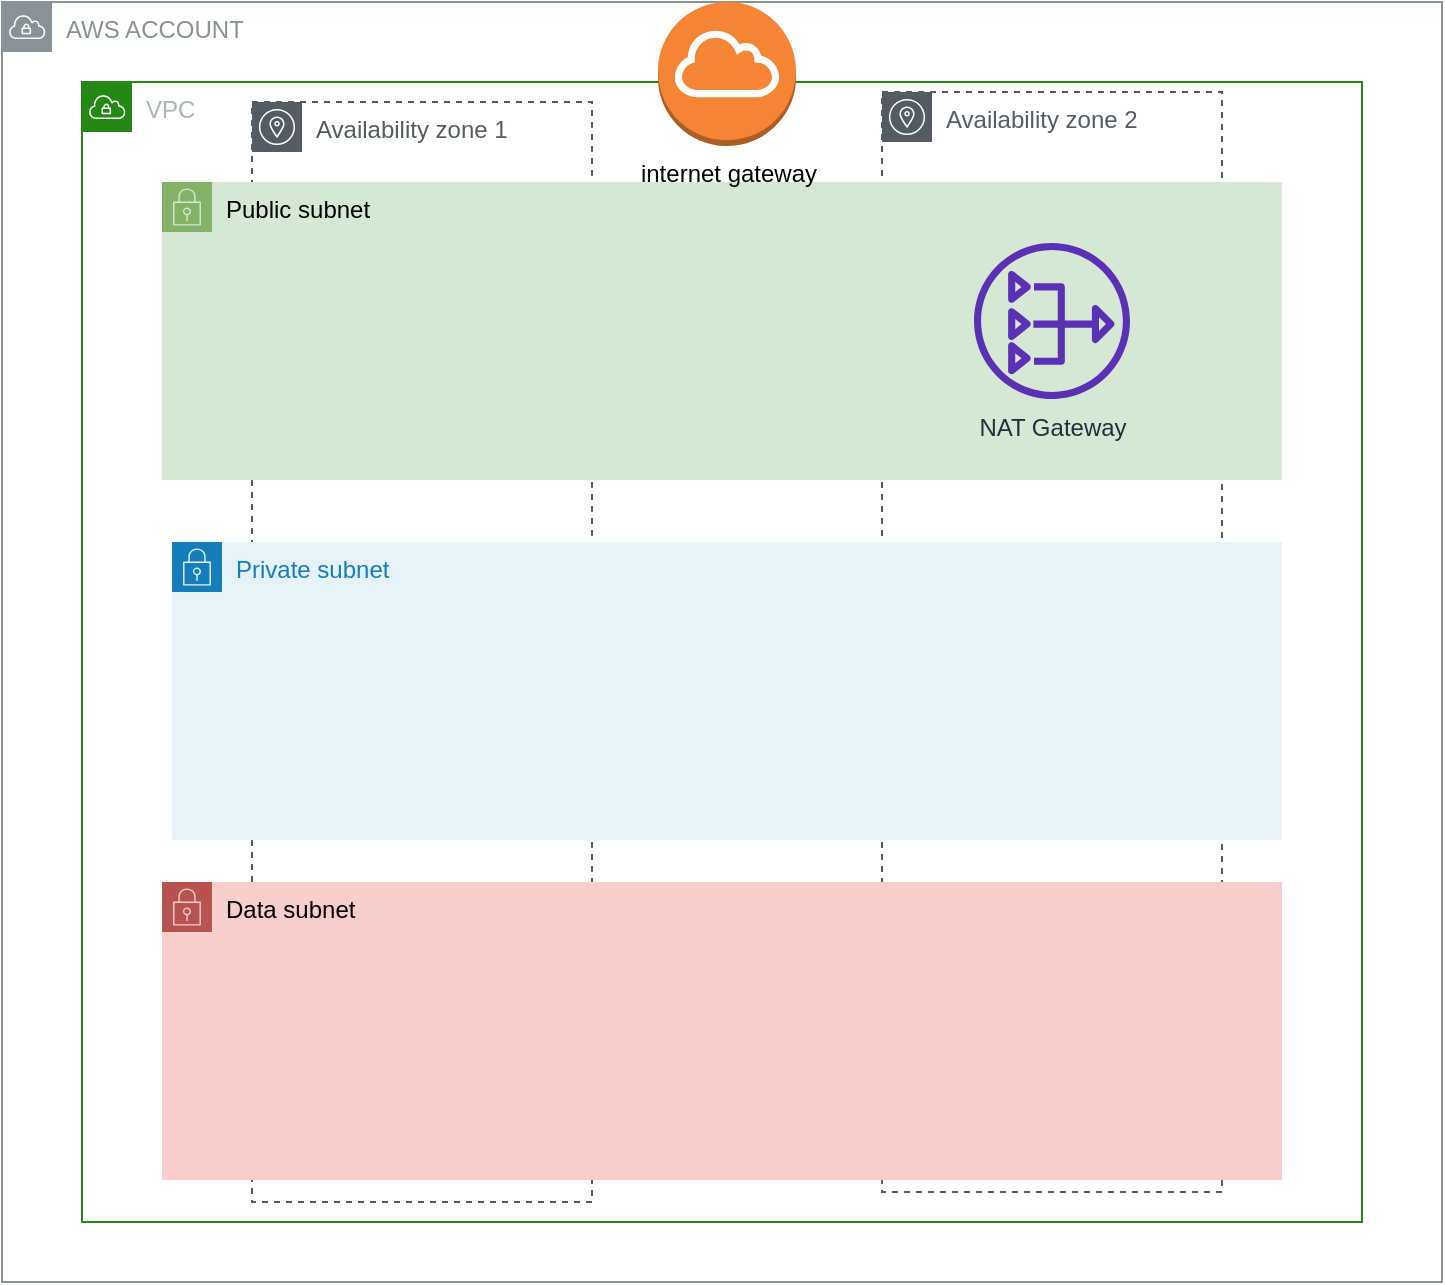 <mxfile version="14.9.6" type="device" pages="6"><diagram id="Ma9Dg9CK7ELXVlegxtlD" name="0"><mxGraphModel dx="946" dy="1841" grid="1" gridSize="10" guides="1" tooltips="1" connect="1" arrows="1" fold="1" page="1" pageScale="1" pageWidth="827" pageHeight="1169" math="0" shadow="0"><root><mxCell id="5slHpJ5o0xWcw2xWlr7M-0"/><mxCell id="5slHpJ5o0xWcw2xWlr7M-1" parent="5slHpJ5o0xWcw2xWlr7M-0"/><mxCell id="5slHpJ5o0xWcw2xWlr7M-2" value="AWS ACCOUNT" style="outlineConnect=0;gradientColor=none;html=1;whiteSpace=wrap;fontSize=12;fontStyle=0;shape=mxgraph.aws4.group;grIcon=mxgraph.aws4.group_vpc;strokeColor=#879196;fillColor=none;verticalAlign=top;align=left;spacingLeft=30;fontColor=#879196;dashed=0;" parent="5slHpJ5o0xWcw2xWlr7M-1" vertex="1"><mxGeometry x="680" y="-720" width="720" height="640" as="geometry"/></mxCell><mxCell id="5slHpJ5o0xWcw2xWlr7M-3" value="VPC" style="points=[[0,0],[0.25,0],[0.5,0],[0.75,0],[1,0],[1,0.25],[1,0.5],[1,0.75],[1,1],[0.75,1],[0.5,1],[0.25,1],[0,1],[0,0.75],[0,0.5],[0,0.25]];outlineConnect=0;gradientColor=none;html=1;whiteSpace=wrap;fontSize=12;fontStyle=0;shape=mxgraph.aws4.group;grIcon=mxgraph.aws4.group_vpc;strokeColor=#248814;fillColor=none;verticalAlign=top;align=left;spacingLeft=30;fontColor=#AAB7B8;dashed=0;" parent="5slHpJ5o0xWcw2xWlr7M-1" vertex="1"><mxGeometry x="720" y="-680" width="640" height="570" as="geometry"/></mxCell><mxCell id="5slHpJ5o0xWcw2xWlr7M-13" value="Availability zone 2" style="outlineConnect=0;gradientColor=none;html=1;whiteSpace=wrap;fontSize=12;fontStyle=0;shape=mxgraph.aws4.group;grIcon=mxgraph.aws4.group_availability_zone;strokeColor=#545B64;fillColor=none;verticalAlign=top;align=left;spacingLeft=30;fontColor=#545B64;dashed=1;" parent="5slHpJ5o0xWcw2xWlr7M-1" vertex="1"><mxGeometry x="1120" y="-675" width="170" height="550" as="geometry"/></mxCell><mxCell id="5slHpJ5o0xWcw2xWlr7M-17" value="Availability zone 1" style="outlineConnect=0;gradientColor=none;html=1;whiteSpace=wrap;fontSize=12;fontStyle=0;shape=mxgraph.aws4.group;grIcon=mxgraph.aws4.group_availability_zone;strokeColor=#545B64;fillColor=none;verticalAlign=top;align=left;spacingLeft=30;fontColor=#545B64;dashed=1;" parent="5slHpJ5o0xWcw2xWlr7M-1" vertex="1"><mxGeometry x="805" y="-670" width="170" height="550" as="geometry"/></mxCell><mxCell id="5slHpJ5o0xWcw2xWlr7M-4" value="Public subnet" style="points=[[0,0],[0.25,0],[0.5,0],[0.75,0],[1,0],[1,0.25],[1,0.5],[1,0.75],[1,1],[0.75,1],[0.5,1],[0.25,1],[0,1],[0,0.75],[0,0.5],[0,0.25]];outlineConnect=0;html=1;whiteSpace=wrap;fontSize=12;fontStyle=0;shape=mxgraph.aws4.group;grIcon=mxgraph.aws4.group_security_group;grStroke=0;strokeColor=#82b366;fillColor=#d5e8d4;verticalAlign=top;align=left;spacingLeft=30;dashed=0;" parent="5slHpJ5o0xWcw2xWlr7M-1" vertex="1"><mxGeometry x="760" y="-630" width="560" height="149" as="geometry"/></mxCell><mxCell id="5slHpJ5o0xWcw2xWlr7M-6" value="Private subnet" style="points=[[0,0],[0.25,0],[0.5,0],[0.75,0],[1,0],[1,0.25],[1,0.5],[1,0.75],[1,1],[0.75,1],[0.5,1],[0.25,1],[0,1],[0,0.75],[0,0.5],[0,0.25]];outlineConnect=0;gradientColor=none;html=1;whiteSpace=wrap;fontSize=12;fontStyle=0;shape=mxgraph.aws4.group;grIcon=mxgraph.aws4.group_security_group;grStroke=0;strokeColor=#147EBA;fillColor=#E6F2F8;verticalAlign=top;align=left;spacingLeft=30;fontColor=#147EBA;dashed=0;" parent="5slHpJ5o0xWcw2xWlr7M-1" vertex="1"><mxGeometry x="765" y="-450" width="555" height="149" as="geometry"/></mxCell><mxCell id="5slHpJ5o0xWcw2xWlr7M-7" value="Data subnet" style="points=[[0,0],[0.25,0],[0.5,0],[0.75,0],[1,0],[1,0.25],[1,0.5],[1,0.75],[1,1],[0.75,1],[0.5,1],[0.25,1],[0,1],[0,0.75],[0,0.5],[0,0.25]];outlineConnect=0;html=1;whiteSpace=wrap;fontSize=12;fontStyle=0;shape=mxgraph.aws4.group;grIcon=mxgraph.aws4.group_security_group;grStroke=0;strokeColor=#b85450;fillColor=#f8cecc;verticalAlign=top;align=left;spacingLeft=30;dashed=0;" parent="5slHpJ5o0xWcw2xWlr7M-1" vertex="1"><mxGeometry x="760" y="-280" width="560" height="149" as="geometry"/></mxCell><mxCell id="5slHpJ5o0xWcw2xWlr7M-10" value="internet gateway" style="outlineConnect=0;dashed=0;verticalLabelPosition=bottom;verticalAlign=top;align=center;html=1;shape=mxgraph.aws3.internet_gateway;fillColor=#F58534;gradientColor=none;" parent="5slHpJ5o0xWcw2xWlr7M-1" vertex="1"><mxGeometry x="1008" y="-720" width="69" height="72" as="geometry"/></mxCell><mxCell id="5slHpJ5o0xWcw2xWlr7M-14" value="NAT Gateway" style="outlineConnect=0;fontColor=#232F3E;gradientColor=none;fillColor=#5A30B5;strokeColor=none;dashed=0;verticalLabelPosition=bottom;verticalAlign=top;align=center;html=1;fontSize=12;fontStyle=0;aspect=fixed;pointerEvents=1;shape=mxgraph.aws4.nat_gateway;" parent="5slHpJ5o0xWcw2xWlr7M-1" vertex="1"><mxGeometry x="1166" y="-599.5" width="78" height="78" as="geometry"/></mxCell></root></mxGraphModel></diagram><diagram id="FvAkEELUz6553DUYOPWs" name="1"><mxGraphModel dx="946" dy="1841" grid="1" gridSize="10" guides="1" tooltips="1" connect="1" arrows="1" fold="1" page="1" pageScale="1" pageWidth="827" pageHeight="1169" math="0" shadow="0"><root><mxCell id="yQFLNoXFRkLwUUs4W4GU-0"/><mxCell id="yQFLNoXFRkLwUUs4W4GU-1" parent="yQFLNoXFRkLwUUs4W4GU-0"/><mxCell id="JdngHHJ-c1RC3u3EyWSa-0" value="AWS ACCOUNT" style="outlineConnect=0;gradientColor=none;html=1;whiteSpace=wrap;fontSize=12;fontStyle=0;shape=mxgraph.aws4.group;grIcon=mxgraph.aws4.group_vpc;strokeColor=#879196;fillColor=none;verticalAlign=top;align=left;spacingLeft=30;fontColor=#879196;dashed=0;" parent="yQFLNoXFRkLwUUs4W4GU-1" vertex="1"><mxGeometry x="680" y="-720" width="720" height="640" as="geometry"/></mxCell><mxCell id="JdngHHJ-c1RC3u3EyWSa-1" value="VPC" style="points=[[0,0],[0.25,0],[0.5,0],[0.75,0],[1,0],[1,0.25],[1,0.5],[1,0.75],[1,1],[0.75,1],[0.5,1],[0.25,1],[0,1],[0,0.75],[0,0.5],[0,0.25]];outlineConnect=0;gradientColor=none;html=1;whiteSpace=wrap;fontSize=12;fontStyle=0;shape=mxgraph.aws4.group;grIcon=mxgraph.aws4.group_vpc;strokeColor=#248814;fillColor=none;verticalAlign=top;align=left;spacingLeft=30;fontColor=#AAB7B8;dashed=0;" parent="yQFLNoXFRkLwUUs4W4GU-1" vertex="1"><mxGeometry x="720" y="-680" width="640" height="570" as="geometry"/></mxCell></root></mxGraphModel></diagram><diagram id="G3u5n-aUriJxI31qAwJN" name="2"><mxGraphModel dx="946" dy="1841" grid="1" gridSize="10" guides="1" tooltips="1" connect="1" arrows="1" fold="1" page="1" pageScale="1" pageWidth="827" pageHeight="1169" math="0" shadow="0"><root><mxCell id="J_e-sodDhT4gDZ4m3Uxk-0"/><mxCell id="J_e-sodDhT4gDZ4m3Uxk-1" parent="J_e-sodDhT4gDZ4m3Uxk-0"/><mxCell id="J_e-sodDhT4gDZ4m3Uxk-4" value="AWS ACCOUNT" style="outlineConnect=0;gradientColor=none;html=1;whiteSpace=wrap;fontSize=12;fontStyle=0;shape=mxgraph.aws4.group;grIcon=mxgraph.aws4.group_vpc;strokeColor=#879196;fillColor=none;verticalAlign=top;align=left;spacingLeft=30;fontColor=#879196;dashed=0;" parent="J_e-sodDhT4gDZ4m3Uxk-1" vertex="1"><mxGeometry x="680" y="-720" width="720" height="640" as="geometry"/></mxCell><mxCell id="J_e-sodDhT4gDZ4m3Uxk-5" value="VPC" style="points=[[0,0],[0.25,0],[0.5,0],[0.75,0],[1,0],[1,0.25],[1,0.5],[1,0.75],[1,1],[0.75,1],[0.5,1],[0.25,1],[0,1],[0,0.75],[0,0.5],[0,0.25]];outlineConnect=0;gradientColor=none;html=1;whiteSpace=wrap;fontSize=12;fontStyle=0;shape=mxgraph.aws4.group;grIcon=mxgraph.aws4.group_vpc;strokeColor=#248814;fillColor=none;verticalAlign=top;align=left;spacingLeft=30;fontColor=#AAB7B8;dashed=0;" parent="J_e-sodDhT4gDZ4m3Uxk-1" vertex="1"><mxGeometry x="720" y="-680" width="640" height="570" as="geometry"/></mxCell><mxCell id="J_e-sodDhT4gDZ4m3Uxk-2" value="Availability zone 2" style="outlineConnect=0;gradientColor=none;html=1;whiteSpace=wrap;fontSize=12;fontStyle=0;shape=mxgraph.aws4.group;grIcon=mxgraph.aws4.group_availability_zone;strokeColor=#545B64;fillColor=none;verticalAlign=top;align=left;spacingLeft=30;fontColor=#545B64;dashed=1;" parent="J_e-sodDhT4gDZ4m3Uxk-1" vertex="1"><mxGeometry x="1120" y="-675" width="170" height="550" as="geometry"/></mxCell><mxCell id="J_e-sodDhT4gDZ4m3Uxk-3" value="Availability zone 1" style="outlineConnect=0;gradientColor=none;html=1;whiteSpace=wrap;fontSize=12;fontStyle=0;shape=mxgraph.aws4.group;grIcon=mxgraph.aws4.group_availability_zone;strokeColor=#545B64;fillColor=none;verticalAlign=top;align=left;spacingLeft=30;fontColor=#545B64;dashed=1;" parent="J_e-sodDhT4gDZ4m3Uxk-1" vertex="1"><mxGeometry x="805" y="-670" width="170" height="550" as="geometry"/></mxCell><mxCell id="J_e-sodDhT4gDZ4m3Uxk-6" value="Public subnet" style="points=[[0,0],[0.25,0],[0.5,0],[0.75,0],[1,0],[1,0.25],[1,0.5],[1,0.75],[1,1],[0.75,1],[0.5,1],[0.25,1],[0,1],[0,0.75],[0,0.5],[0,0.25]];outlineConnect=0;html=1;whiteSpace=wrap;fontSize=12;fontStyle=0;shape=mxgraph.aws4.group;grIcon=mxgraph.aws4.group_security_group;grStroke=0;strokeColor=#82b366;fillColor=#d5e8d4;verticalAlign=top;align=left;spacingLeft=30;dashed=0;" parent="J_e-sodDhT4gDZ4m3Uxk-1" vertex="1"><mxGeometry x="760" y="-630" width="560" height="149" as="geometry"/></mxCell><mxCell id="J_e-sodDhT4gDZ4m3Uxk-7" value="Private subnet" style="points=[[0,0],[0.25,0],[0.5,0],[0.75,0],[1,0],[1,0.25],[1,0.5],[1,0.75],[1,1],[0.75,1],[0.5,1],[0.25,1],[0,1],[0,0.75],[0,0.5],[0,0.25]];outlineConnect=0;gradientColor=none;html=1;whiteSpace=wrap;fontSize=12;fontStyle=0;shape=mxgraph.aws4.group;grIcon=mxgraph.aws4.group_security_group;grStroke=0;strokeColor=#147EBA;fillColor=#E6F2F8;verticalAlign=top;align=left;spacingLeft=30;fontColor=#147EBA;dashed=0;" parent="J_e-sodDhT4gDZ4m3Uxk-1" vertex="1"><mxGeometry x="765" y="-450" width="555" height="149" as="geometry"/></mxCell><mxCell id="J_e-sodDhT4gDZ4m3Uxk-8" value="Data subnet" style="points=[[0,0],[0.25,0],[0.5,0],[0.75,0],[1,0],[1,0.25],[1,0.5],[1,0.75],[1,1],[0.75,1],[0.5,1],[0.25,1],[0,1],[0,0.75],[0,0.5],[0,0.25]];outlineConnect=0;html=1;whiteSpace=wrap;fontSize=12;fontStyle=0;shape=mxgraph.aws4.group;grIcon=mxgraph.aws4.group_security_group;grStroke=0;strokeColor=#b85450;fillColor=#f8cecc;verticalAlign=top;align=left;spacingLeft=30;dashed=0;" parent="J_e-sodDhT4gDZ4m3Uxk-1" vertex="1"><mxGeometry x="760" y="-280" width="560" height="149" as="geometry"/></mxCell></root></mxGraphModel></diagram><diagram id="HOlmNs0ovgneP26rHTwv" name="3"><mxGraphModel dx="946" dy="1841" grid="1" gridSize="10" guides="1" tooltips="1" connect="1" arrows="1" fold="1" page="1" pageScale="1" pageWidth="827" pageHeight="1169" math="0" shadow="0"><root><mxCell id="dCGdjph7cAzJWQR9e1Go-0"/><mxCell id="dCGdjph7cAzJWQR9e1Go-1" parent="dCGdjph7cAzJWQR9e1Go-0"/><mxCell id="dCGdjph7cAzJWQR9e1Go-4" value="AWS ACCOUNT" style="outlineConnect=0;gradientColor=none;html=1;whiteSpace=wrap;fontSize=12;fontStyle=0;shape=mxgraph.aws4.group;grIcon=mxgraph.aws4.group_vpc;strokeColor=#879196;fillColor=none;verticalAlign=top;align=left;spacingLeft=30;fontColor=#879196;dashed=0;" parent="dCGdjph7cAzJWQR9e1Go-1" vertex="1"><mxGeometry x="680" y="-720" width="720" height="640" as="geometry"/></mxCell><mxCell id="dCGdjph7cAzJWQR9e1Go-5" value="VPC" style="points=[[0,0],[0.25,0],[0.5,0],[0.75,0],[1,0],[1,0.25],[1,0.5],[1,0.75],[1,1],[0.75,1],[0.5,1],[0.25,1],[0,1],[0,0.75],[0,0.5],[0,0.25]];outlineConnect=0;gradientColor=none;html=1;whiteSpace=wrap;fontSize=12;fontStyle=0;shape=mxgraph.aws4.group;grIcon=mxgraph.aws4.group_vpc;strokeColor=#248814;fillColor=none;verticalAlign=top;align=left;spacingLeft=30;fontColor=#AAB7B8;dashed=0;" parent="dCGdjph7cAzJWQR9e1Go-1" vertex="1"><mxGeometry x="720" y="-680" width="640" height="570" as="geometry"/></mxCell><mxCell id="dCGdjph7cAzJWQR9e1Go-2" value="Availability zone 2" style="outlineConnect=0;gradientColor=none;html=1;whiteSpace=wrap;fontSize=12;fontStyle=0;shape=mxgraph.aws4.group;grIcon=mxgraph.aws4.group_availability_zone;strokeColor=#545B64;fillColor=none;verticalAlign=top;align=left;spacingLeft=30;fontColor=#545B64;dashed=1;" parent="dCGdjph7cAzJWQR9e1Go-1" vertex="1"><mxGeometry x="1120" y="-675" width="170" height="550" as="geometry"/></mxCell><mxCell id="dCGdjph7cAzJWQR9e1Go-3" value="Availability zone 1" style="outlineConnect=0;gradientColor=none;html=1;whiteSpace=wrap;fontSize=12;fontStyle=0;shape=mxgraph.aws4.group;grIcon=mxgraph.aws4.group_availability_zone;strokeColor=#545B64;fillColor=none;verticalAlign=top;align=left;spacingLeft=30;fontColor=#545B64;dashed=1;" parent="dCGdjph7cAzJWQR9e1Go-1" vertex="1"><mxGeometry x="805" y="-670" width="170" height="550" as="geometry"/></mxCell><mxCell id="dCGdjph7cAzJWQR9e1Go-6" value="Public subnet" style="points=[[0,0],[0.25,0],[0.5,0],[0.75,0],[1,0],[1,0.25],[1,0.5],[1,0.75],[1,1],[0.75,1],[0.5,1],[0.25,1],[0,1],[0,0.75],[0,0.5],[0,0.25]];outlineConnect=0;html=1;whiteSpace=wrap;fontSize=12;fontStyle=0;shape=mxgraph.aws4.group;grIcon=mxgraph.aws4.group_security_group;grStroke=0;strokeColor=#82b366;fillColor=#d5e8d4;verticalAlign=top;align=left;spacingLeft=30;dashed=0;" parent="dCGdjph7cAzJWQR9e1Go-1" vertex="1"><mxGeometry x="760" y="-630" width="560" height="149" as="geometry"/></mxCell><mxCell id="dCGdjph7cAzJWQR9e1Go-7" value="Private subnet" style="points=[[0,0],[0.25,0],[0.5,0],[0.75,0],[1,0],[1,0.25],[1,0.5],[1,0.75],[1,1],[0.75,1],[0.5,1],[0.25,1],[0,1],[0,0.75],[0,0.5],[0,0.25]];outlineConnect=0;gradientColor=none;html=1;whiteSpace=wrap;fontSize=12;fontStyle=0;shape=mxgraph.aws4.group;grIcon=mxgraph.aws4.group_security_group;grStroke=0;strokeColor=#147EBA;fillColor=#E6F2F8;verticalAlign=top;align=left;spacingLeft=30;fontColor=#147EBA;dashed=0;" parent="dCGdjph7cAzJWQR9e1Go-1" vertex="1"><mxGeometry x="765" y="-450" width="555" height="149" as="geometry"/></mxCell><mxCell id="dCGdjph7cAzJWQR9e1Go-8" value="Data subnet" style="points=[[0,0],[0.25,0],[0.5,0],[0.75,0],[1,0],[1,0.25],[1,0.5],[1,0.75],[1,1],[0.75,1],[0.5,1],[0.25,1],[0,1],[0,0.75],[0,0.5],[0,0.25]];outlineConnect=0;html=1;whiteSpace=wrap;fontSize=12;fontStyle=0;shape=mxgraph.aws4.group;grIcon=mxgraph.aws4.group_security_group;grStroke=0;strokeColor=#b85450;fillColor=#f8cecc;verticalAlign=top;align=left;spacingLeft=30;dashed=0;" parent="dCGdjph7cAzJWQR9e1Go-1" vertex="1"><mxGeometry x="760" y="-280" width="560" height="149" as="geometry"/></mxCell><mxCell id="dCGdjph7cAzJWQR9e1Go-9" value="internet gateway" style="outlineConnect=0;dashed=0;verticalLabelPosition=bottom;verticalAlign=top;align=center;html=1;shape=mxgraph.aws3.internet_gateway;fillColor=#F58534;gradientColor=none;" parent="dCGdjph7cAzJWQR9e1Go-1" vertex="1"><mxGeometry x="1008" y="-720" width="69" height="72" as="geometry"/></mxCell></root></mxGraphModel></diagram><diagram id="HyVU2zLbLykKpdpOZk_T" name="4"><mxGraphModel dx="946" dy="1841" grid="1" gridSize="10" guides="1" tooltips="1" connect="1" arrows="1" fold="1" page="1" pageScale="1" pageWidth="827" pageHeight="1169" math="0" shadow="0"><root><mxCell id="0vo2Vq2WDZprVdIXpyxL-0"/><mxCell id="0vo2Vq2WDZprVdIXpyxL-1" parent="0vo2Vq2WDZprVdIXpyxL-0"/><mxCell id="0vo2Vq2WDZprVdIXpyxL-4" value="AWS ACCOUNT" style="outlineConnect=0;gradientColor=none;html=1;whiteSpace=wrap;fontSize=12;fontStyle=0;shape=mxgraph.aws4.group;grIcon=mxgraph.aws4.group_vpc;strokeColor=#879196;fillColor=none;verticalAlign=top;align=left;spacingLeft=30;fontColor=#879196;dashed=0;" parent="0vo2Vq2WDZprVdIXpyxL-1" vertex="1"><mxGeometry x="680" y="-720" width="720" height="640" as="geometry"/></mxCell><mxCell id="0vo2Vq2WDZprVdIXpyxL-5" value="VPC" style="points=[[0,0],[0.25,0],[0.5,0],[0.75,0],[1,0],[1,0.25],[1,0.5],[1,0.75],[1,1],[0.75,1],[0.5,1],[0.25,1],[0,1],[0,0.75],[0,0.5],[0,0.25]];outlineConnect=0;gradientColor=none;html=1;whiteSpace=wrap;fontSize=12;fontStyle=0;shape=mxgraph.aws4.group;grIcon=mxgraph.aws4.group_vpc;strokeColor=#248814;fillColor=none;verticalAlign=top;align=left;spacingLeft=30;fontColor=#AAB7B8;dashed=0;" parent="0vo2Vq2WDZprVdIXpyxL-1" vertex="1"><mxGeometry x="720" y="-680" width="640" height="570" as="geometry"/></mxCell><mxCell id="0vo2Vq2WDZprVdIXpyxL-2" value="Availability zone 2" style="outlineConnect=0;gradientColor=none;html=1;whiteSpace=wrap;fontSize=12;fontStyle=0;shape=mxgraph.aws4.group;grIcon=mxgraph.aws4.group_availability_zone;strokeColor=#545B64;fillColor=none;verticalAlign=top;align=left;spacingLeft=30;fontColor=#545B64;dashed=1;" parent="0vo2Vq2WDZprVdIXpyxL-1" vertex="1"><mxGeometry x="1120" y="-675" width="170" height="550" as="geometry"/></mxCell><mxCell id="0vo2Vq2WDZprVdIXpyxL-3" value="Availability zone 1" style="outlineConnect=0;gradientColor=none;html=1;whiteSpace=wrap;fontSize=12;fontStyle=0;shape=mxgraph.aws4.group;grIcon=mxgraph.aws4.group_availability_zone;strokeColor=#545B64;fillColor=none;verticalAlign=top;align=left;spacingLeft=30;fontColor=#545B64;dashed=1;" parent="0vo2Vq2WDZprVdIXpyxL-1" vertex="1"><mxGeometry x="805" y="-670" width="170" height="550" as="geometry"/></mxCell><mxCell id="0vo2Vq2WDZprVdIXpyxL-6" value="Public subnet" style="points=[[0,0],[0.25,0],[0.5,0],[0.75,0],[1,0],[1,0.25],[1,0.5],[1,0.75],[1,1],[0.75,1],[0.5,1],[0.25,1],[0,1],[0,0.75],[0,0.5],[0,0.25]];outlineConnect=0;html=1;whiteSpace=wrap;fontSize=12;fontStyle=0;shape=mxgraph.aws4.group;grIcon=mxgraph.aws4.group_security_group;grStroke=0;strokeColor=#82b366;fillColor=#d5e8d4;verticalAlign=top;align=left;spacingLeft=30;dashed=0;" parent="0vo2Vq2WDZprVdIXpyxL-1" vertex="1"><mxGeometry x="760" y="-630" width="560" height="149" as="geometry"/></mxCell><mxCell id="0vo2Vq2WDZprVdIXpyxL-7" value="Private subnet" style="points=[[0,0],[0.25,0],[0.5,0],[0.75,0],[1,0],[1,0.25],[1,0.5],[1,0.75],[1,1],[0.75,1],[0.5,1],[0.25,1],[0,1],[0,0.75],[0,0.5],[0,0.25]];outlineConnect=0;gradientColor=none;html=1;whiteSpace=wrap;fontSize=12;fontStyle=0;shape=mxgraph.aws4.group;grIcon=mxgraph.aws4.group_security_group;grStroke=0;strokeColor=#147EBA;fillColor=#E6F2F8;verticalAlign=top;align=left;spacingLeft=30;fontColor=#147EBA;dashed=0;" parent="0vo2Vq2WDZprVdIXpyxL-1" vertex="1"><mxGeometry x="765" y="-450" width="555" height="149" as="geometry"/></mxCell><mxCell id="0vo2Vq2WDZprVdIXpyxL-8" value="Data subnet" style="points=[[0,0],[0.25,0],[0.5,0],[0.75,0],[1,0],[1,0.25],[1,0.5],[1,0.75],[1,1],[0.75,1],[0.5,1],[0.25,1],[0,1],[0,0.75],[0,0.5],[0,0.25]];outlineConnect=0;html=1;whiteSpace=wrap;fontSize=12;fontStyle=0;shape=mxgraph.aws4.group;grIcon=mxgraph.aws4.group_security_group;grStroke=0;strokeColor=#b85450;fillColor=#f8cecc;verticalAlign=top;align=left;spacingLeft=30;dashed=0;" parent="0vo2Vq2WDZprVdIXpyxL-1" vertex="1"><mxGeometry x="760" y="-280" width="560" height="149" as="geometry"/></mxCell><mxCell id="0vo2Vq2WDZprVdIXpyxL-9" value="internet gateway" style="outlineConnect=0;dashed=0;verticalLabelPosition=bottom;verticalAlign=top;align=center;html=1;shape=mxgraph.aws3.internet_gateway;fillColor=#F58534;gradientColor=none;" parent="0vo2Vq2WDZprVdIXpyxL-1" vertex="1"><mxGeometry x="1008" y="-720" width="69" height="72" as="geometry"/></mxCell><mxCell id="0vo2Vq2WDZprVdIXpyxL-10" value="NAT Gateway" style="outlineConnect=0;fontColor=#232F3E;gradientColor=none;fillColor=#5A30B5;strokeColor=none;dashed=0;verticalLabelPosition=bottom;verticalAlign=top;align=center;html=1;fontSize=12;fontStyle=0;aspect=fixed;pointerEvents=1;shape=mxgraph.aws4.nat_gateway;" parent="0vo2Vq2WDZprVdIXpyxL-1" vertex="1"><mxGeometry x="1166" y="-599.5" width="78" height="78" as="geometry"/></mxCell></root></mxGraphModel></diagram><diagram id="k1zDxmF5cYT1Pv37fNZ_" name="5"><mxGraphModel dx="946" dy="1841" grid="1" gridSize="10" guides="1" tooltips="1" connect="1" arrows="1" fold="1" page="1" pageScale="1" pageWidth="827" pageHeight="1169" math="0" shadow="0"><root><mxCell id="xYYlOElAuGUIGHp2ztFO-0"/><mxCell id="xYYlOElAuGUIGHp2ztFO-1" parent="xYYlOElAuGUIGHp2ztFO-0"/><mxCell id="xYYlOElAuGUIGHp2ztFO-4" value="AWS ACCOUNT" style="outlineConnect=0;gradientColor=none;html=1;whiteSpace=wrap;fontSize=12;fontStyle=0;shape=mxgraph.aws4.group;grIcon=mxgraph.aws4.group_vpc;strokeColor=#879196;fillColor=none;verticalAlign=top;align=left;spacingLeft=30;fontColor=#879196;dashed=0;" parent="xYYlOElAuGUIGHp2ztFO-1" vertex="1"><mxGeometry x="680" y="-720" width="720" height="640" as="geometry"/></mxCell><mxCell id="xYYlOElAuGUIGHp2ztFO-5" value="VPC" style="points=[[0,0],[0.25,0],[0.5,0],[0.75,0],[1,0],[1,0.25],[1,0.5],[1,0.75],[1,1],[0.75,1],[0.5,1],[0.25,1],[0,1],[0,0.75],[0,0.5],[0,0.25]];outlineConnect=0;gradientColor=none;html=1;whiteSpace=wrap;fontSize=12;fontStyle=0;shape=mxgraph.aws4.group;grIcon=mxgraph.aws4.group_vpc;strokeColor=#248814;fillColor=none;verticalAlign=top;align=left;spacingLeft=30;fontColor=#AAB7B8;dashed=0;" parent="xYYlOElAuGUIGHp2ztFO-1" vertex="1"><mxGeometry x="720" y="-680" width="640" height="570" as="geometry"/></mxCell><mxCell id="xYYlOElAuGUIGHp2ztFO-2" value="Availability zone 2" style="outlineConnect=0;gradientColor=none;html=1;whiteSpace=wrap;fontSize=12;fontStyle=0;shape=mxgraph.aws4.group;grIcon=mxgraph.aws4.group_availability_zone;strokeColor=#545B64;fillColor=none;verticalAlign=top;align=left;spacingLeft=30;fontColor=#545B64;dashed=1;" parent="xYYlOElAuGUIGHp2ztFO-1" vertex="1"><mxGeometry x="1120" y="-675" width="170" height="550" as="geometry"/></mxCell><mxCell id="xYYlOElAuGUIGHp2ztFO-3" value="Availability zone 1" style="outlineConnect=0;gradientColor=none;html=1;whiteSpace=wrap;fontSize=12;fontStyle=0;shape=mxgraph.aws4.group;grIcon=mxgraph.aws4.group_availability_zone;strokeColor=#545B64;fillColor=none;verticalAlign=top;align=left;spacingLeft=30;fontColor=#545B64;dashed=1;" parent="xYYlOElAuGUIGHp2ztFO-1" vertex="1"><mxGeometry x="805" y="-670" width="170" height="550" as="geometry"/></mxCell><mxCell id="xYYlOElAuGUIGHp2ztFO-6" value="Public subnet" style="points=[[0,0],[0.25,0],[0.5,0],[0.75,0],[1,0],[1,0.25],[1,0.5],[1,0.75],[1,1],[0.75,1],[0.5,1],[0.25,1],[0,1],[0,0.75],[0,0.5],[0,0.25]];outlineConnect=0;html=1;whiteSpace=wrap;fontSize=12;fontStyle=0;shape=mxgraph.aws4.group;grIcon=mxgraph.aws4.group_security_group;grStroke=0;strokeColor=#82b366;fillColor=#d5e8d4;verticalAlign=top;align=left;spacingLeft=30;dashed=0;" parent="xYYlOElAuGUIGHp2ztFO-1" vertex="1"><mxGeometry x="760" y="-630" width="560" height="149" as="geometry"/></mxCell><mxCell id="xYYlOElAuGUIGHp2ztFO-62" style="edgeStyle=orthogonalEdgeStyle;curved=1;rounded=0;orthogonalLoop=1;jettySize=auto;html=1;" parent="xYYlOElAuGUIGHp2ztFO-1" source="xYYlOElAuGUIGHp2ztFO-7" target="xYYlOElAuGUIGHp2ztFO-12" edge="1"><mxGeometry relative="1" as="geometry"/></mxCell><mxCell id="xYYlOElAuGUIGHp2ztFO-7" value="Private subnet" style="points=[[0,0],[0.25,0],[0.5,0],[0.75,0],[1,0],[1,0.25],[1,0.5],[1,0.75],[1,1],[0.75,1],[0.5,1],[0.25,1],[0,1],[0,0.75],[0,0.5],[0,0.25]];outlineConnect=0;gradientColor=none;html=1;whiteSpace=wrap;fontSize=12;fontStyle=0;shape=mxgraph.aws4.group;grIcon=mxgraph.aws4.group_security_group;grStroke=0;strokeColor=#147EBA;fillColor=#E6F2F8;verticalAlign=top;align=left;spacingLeft=30;fontColor=#147EBA;dashed=0;" parent="xYYlOElAuGUIGHp2ztFO-1" vertex="1"><mxGeometry x="765" y="-450" width="555" height="149" as="geometry"/></mxCell><mxCell id="xYYlOElAuGUIGHp2ztFO-60" style="edgeStyle=orthogonalEdgeStyle;curved=1;rounded=0;orthogonalLoop=1;jettySize=auto;html=1;" parent="xYYlOElAuGUIGHp2ztFO-1" source="xYYlOElAuGUIGHp2ztFO-8" target="xYYlOElAuGUIGHp2ztFO-13" edge="1"><mxGeometry relative="1" as="geometry"/></mxCell><mxCell id="xYYlOElAuGUIGHp2ztFO-8" value="Data subnet" style="points=[[0,0],[0.25,0],[0.5,0],[0.75,0],[1,0],[1,0.25],[1,0.5],[1,0.75],[1,1],[0.75,1],[0.5,1],[0.25,1],[0,1],[0,0.75],[0,0.5],[0,0.25]];outlineConnect=0;html=1;whiteSpace=wrap;fontSize=12;fontStyle=0;shape=mxgraph.aws4.group;grIcon=mxgraph.aws4.group_security_group;grStroke=0;strokeColor=#b85450;fillColor=#f8cecc;verticalAlign=top;align=left;spacingLeft=30;dashed=0;" parent="xYYlOElAuGUIGHp2ztFO-1" vertex="1"><mxGeometry x="760" y="-280" width="560" height="149" as="geometry"/></mxCell><mxCell id="xYYlOElAuGUIGHp2ztFO-9" value="internet gateway" style="outlineConnect=0;dashed=0;verticalLabelPosition=bottom;verticalAlign=top;align=center;html=1;shape=mxgraph.aws3.internet_gateway;fillColor=#F58534;gradientColor=none;" parent="xYYlOElAuGUIGHp2ztFO-1" vertex="1"><mxGeometry x="1008" y="-720" width="69" height="72" as="geometry"/></mxCell><mxCell id="xYYlOElAuGUIGHp2ztFO-64" style="edgeStyle=orthogonalEdgeStyle;curved=1;rounded=0;orthogonalLoop=1;jettySize=auto;html=1;" parent="xYYlOElAuGUIGHp2ztFO-1" source="xYYlOElAuGUIGHp2ztFO-10" target="xYYlOElAuGUIGHp2ztFO-11" edge="1"><mxGeometry relative="1" as="geometry"/></mxCell><mxCell id="xYYlOElAuGUIGHp2ztFO-10" value="NAT Gateway" style="outlineConnect=0;fontColor=#232F3E;gradientColor=none;fillColor=#5A30B5;strokeColor=none;dashed=0;verticalLabelPosition=bottom;verticalAlign=top;align=center;html=1;fontSize=12;fontStyle=0;aspect=fixed;pointerEvents=1;shape=mxgraph.aws4.nat_gateway;" parent="xYYlOElAuGUIGHp2ztFO-1" vertex="1"><mxGeometry x="1166" y="-599.5" width="78" height="78" as="geometry"/></mxCell><mxCell id="xYYlOElAuGUIGHp2ztFO-65" style="edgeStyle=orthogonalEdgeStyle;curved=1;rounded=0;orthogonalLoop=1;jettySize=auto;html=1;" parent="xYYlOElAuGUIGHp2ztFO-1" source="xYYlOElAuGUIGHp2ztFO-11" target="xYYlOElAuGUIGHp2ztFO-9" edge="1"><mxGeometry relative="1" as="geometry"><Array as="points"><mxPoint x="1479" y="-610"/><mxPoint x="1043" y="-610"/></Array></mxGeometry></mxCell><mxCell id="xYYlOElAuGUIGHp2ztFO-11" value="Public RT" style="outlineConnect=0;fontColor=#232F3E;gradientColor=none;fillColor=#5A30B5;strokeColor=none;dashed=0;verticalLabelPosition=bottom;verticalAlign=top;align=center;html=1;fontSize=12;fontStyle=0;aspect=fixed;pointerEvents=1;shape=mxgraph.aws4.route_table;" parent="xYYlOElAuGUIGHp2ztFO-1" vertex="1"><mxGeometry x="1440" y="-584" width="78" height="76" as="geometry"/></mxCell><mxCell id="xYYlOElAuGUIGHp2ztFO-63" style="edgeStyle=orthogonalEdgeStyle;curved=1;rounded=0;orthogonalLoop=1;jettySize=auto;html=1;" parent="xYYlOElAuGUIGHp2ztFO-1" source="xYYlOElAuGUIGHp2ztFO-12" target="xYYlOElAuGUIGHp2ztFO-10" edge="1"><mxGeometry relative="1" as="geometry"><Array as="points"><mxPoint x="1479" y="-460"/><mxPoint x="1205" y="-460"/></Array></mxGeometry></mxCell><mxCell id="xYYlOElAuGUIGHp2ztFO-12" value="Private RT" style="outlineConnect=0;fontColor=#232F3E;gradientColor=none;fillColor=#5A30B5;strokeColor=none;dashed=0;verticalLabelPosition=bottom;verticalAlign=top;align=center;html=1;fontSize=12;fontStyle=0;aspect=fixed;pointerEvents=1;shape=mxgraph.aws4.route_table;" parent="xYYlOElAuGUIGHp2ztFO-1" vertex="1"><mxGeometry x="1440" y="-410" width="78" height="76" as="geometry"/></mxCell><mxCell id="xYYlOElAuGUIGHp2ztFO-13" value="Data RT" style="outlineConnect=0;fontColor=#232F3E;gradientColor=none;fillColor=#5A30B5;strokeColor=none;dashed=0;verticalLabelPosition=bottom;verticalAlign=top;align=center;html=1;fontSize=12;fontStyle=0;aspect=fixed;pointerEvents=1;shape=mxgraph.aws4.route_table;" parent="xYYlOElAuGUIGHp2ztFO-1" vertex="1"><mxGeometry x="1440" y="-240" width="78" height="76" as="geometry"/></mxCell><mxCell id="xYYlOElAuGUIGHp2ztFO-21" value="" style="shape=table;startSize=0;container=1;collapsible=0;childLayout=tableLayout;" parent="xYYlOElAuGUIGHp2ztFO-1" vertex="1"><mxGeometry x="1570" y="-599.5" width="180" height="120" as="geometry"/></mxCell><mxCell id="xYYlOElAuGUIGHp2ztFO-22" value="" style="shape=partialRectangle;collapsible=0;dropTarget=0;pointerEvents=0;fillColor=none;top=0;left=0;bottom=0;right=0;points=[[0,0.5],[1,0.5]];portConstraint=eastwest;" parent="xYYlOElAuGUIGHp2ztFO-21" vertex="1"><mxGeometry width="180" height="40" as="geometry"/></mxCell><mxCell id="xYYlOElAuGUIGHp2ztFO-23" value="Destination" style="shape=partialRectangle;html=1;whiteSpace=wrap;connectable=0;overflow=hidden;fillColor=none;top=0;left=0;bottom=0;right=0;pointerEvents=1;" parent="xYYlOElAuGUIGHp2ztFO-22" vertex="1"><mxGeometry width="90" height="40" as="geometry"/></mxCell><mxCell id="xYYlOElAuGUIGHp2ztFO-24" value="target" style="shape=partialRectangle;html=1;whiteSpace=wrap;connectable=0;overflow=hidden;fillColor=none;top=0;left=0;bottom=0;right=0;pointerEvents=1;" parent="xYYlOElAuGUIGHp2ztFO-22" vertex="1"><mxGeometry x="90" width="90" height="40" as="geometry"/></mxCell><mxCell id="xYYlOElAuGUIGHp2ztFO-25" value="" style="shape=partialRectangle;collapsible=0;dropTarget=0;pointerEvents=0;fillColor=none;top=0;left=0;bottom=0;right=0;points=[[0,0.5],[1,0.5]];portConstraint=eastwest;" parent="xYYlOElAuGUIGHp2ztFO-21" vertex="1"><mxGeometry y="40" width="180" height="40" as="geometry"/></mxCell><mxCell id="xYYlOElAuGUIGHp2ztFO-26" value="10.0.0.0/16" style="shape=partialRectangle;html=1;whiteSpace=wrap;connectable=0;overflow=hidden;fillColor=none;top=0;left=0;bottom=0;right=0;pointerEvents=1;" parent="xYYlOElAuGUIGHp2ztFO-25" vertex="1"><mxGeometry width="90" height="40" as="geometry"/></mxCell><mxCell id="xYYlOElAuGUIGHp2ztFO-27" value="local" style="shape=partialRectangle;html=1;whiteSpace=wrap;connectable=0;overflow=hidden;fillColor=none;top=0;left=0;bottom=0;right=0;pointerEvents=1;" parent="xYYlOElAuGUIGHp2ztFO-25" vertex="1"><mxGeometry x="90" width="90" height="40" as="geometry"/></mxCell><mxCell id="xYYlOElAuGUIGHp2ztFO-28" value="" style="shape=partialRectangle;collapsible=0;dropTarget=0;pointerEvents=0;fillColor=none;top=0;left=0;bottom=0;right=0;points=[[0,0.5],[1,0.5]];portConstraint=eastwest;" parent="xYYlOElAuGUIGHp2ztFO-21" vertex="1"><mxGeometry y="80" width="180" height="40" as="geometry"/></mxCell><mxCell id="xYYlOElAuGUIGHp2ztFO-29" value="0.0.0.0/0" style="shape=partialRectangle;html=1;whiteSpace=wrap;connectable=0;overflow=hidden;fillColor=none;top=0;left=0;bottom=0;right=0;pointerEvents=1;" parent="xYYlOElAuGUIGHp2ztFO-28" vertex="1"><mxGeometry width="90" height="40" as="geometry"/></mxCell><mxCell id="xYYlOElAuGUIGHp2ztFO-30" value="igw-id" style="shape=partialRectangle;html=1;whiteSpace=wrap;connectable=0;overflow=hidden;fillColor=none;top=0;left=0;bottom=0;right=0;pointerEvents=1;" parent="xYYlOElAuGUIGHp2ztFO-28" vertex="1"><mxGeometry x="90" width="90" height="40" as="geometry"/></mxCell><mxCell id="xYYlOElAuGUIGHp2ztFO-31" value="" style="shape=table;startSize=0;container=1;collapsible=0;childLayout=tableLayout;" parent="xYYlOElAuGUIGHp2ztFO-1" vertex="1"><mxGeometry x="1570" y="-432" width="180" height="120" as="geometry"/></mxCell><mxCell id="xYYlOElAuGUIGHp2ztFO-32" value="" style="shape=partialRectangle;collapsible=0;dropTarget=0;pointerEvents=0;fillColor=none;top=0;left=0;bottom=0;right=0;points=[[0,0.5],[1,0.5]];portConstraint=eastwest;" parent="xYYlOElAuGUIGHp2ztFO-31" vertex="1"><mxGeometry width="180" height="40" as="geometry"/></mxCell><mxCell id="xYYlOElAuGUIGHp2ztFO-33" value="Destination" style="shape=partialRectangle;html=1;whiteSpace=wrap;connectable=0;overflow=hidden;fillColor=none;top=0;left=0;bottom=0;right=0;pointerEvents=1;" parent="xYYlOElAuGUIGHp2ztFO-32" vertex="1"><mxGeometry width="90" height="40" as="geometry"/></mxCell><mxCell id="xYYlOElAuGUIGHp2ztFO-34" value="target" style="shape=partialRectangle;html=1;whiteSpace=wrap;connectable=0;overflow=hidden;fillColor=none;top=0;left=0;bottom=0;right=0;pointerEvents=1;" parent="xYYlOElAuGUIGHp2ztFO-32" vertex="1"><mxGeometry x="90" width="90" height="40" as="geometry"/></mxCell><mxCell id="xYYlOElAuGUIGHp2ztFO-35" value="" style="shape=partialRectangle;collapsible=0;dropTarget=0;pointerEvents=0;fillColor=none;top=0;left=0;bottom=0;right=0;points=[[0,0.5],[1,0.5]];portConstraint=eastwest;" parent="xYYlOElAuGUIGHp2ztFO-31" vertex="1"><mxGeometry y="40" width="180" height="40" as="geometry"/></mxCell><mxCell id="xYYlOElAuGUIGHp2ztFO-36" value="10.0.0.0/16" style="shape=partialRectangle;html=1;whiteSpace=wrap;connectable=0;overflow=hidden;fillColor=none;top=0;left=0;bottom=0;right=0;pointerEvents=1;" parent="xYYlOElAuGUIGHp2ztFO-35" vertex="1"><mxGeometry width="90" height="40" as="geometry"/></mxCell><mxCell id="xYYlOElAuGUIGHp2ztFO-37" value="local" style="shape=partialRectangle;html=1;whiteSpace=wrap;connectable=0;overflow=hidden;fillColor=none;top=0;left=0;bottom=0;right=0;pointerEvents=1;" parent="xYYlOElAuGUIGHp2ztFO-35" vertex="1"><mxGeometry x="90" width="90" height="40" as="geometry"/></mxCell><mxCell id="xYYlOElAuGUIGHp2ztFO-38" value="" style="shape=partialRectangle;collapsible=0;dropTarget=0;pointerEvents=0;fillColor=none;top=0;left=0;bottom=0;right=0;points=[[0,0.5],[1,0.5]];portConstraint=eastwest;" parent="xYYlOElAuGUIGHp2ztFO-31" vertex="1"><mxGeometry y="80" width="180" height="40" as="geometry"/></mxCell><mxCell id="xYYlOElAuGUIGHp2ztFO-39" value="0.0.0.0/0" style="shape=partialRectangle;html=1;whiteSpace=wrap;connectable=0;overflow=hidden;fillColor=none;top=0;left=0;bottom=0;right=0;pointerEvents=1;" parent="xYYlOElAuGUIGHp2ztFO-38" vertex="1"><mxGeometry width="90" height="40" as="geometry"/></mxCell><mxCell id="xYYlOElAuGUIGHp2ztFO-40" value="ngw-id" style="shape=partialRectangle;html=1;whiteSpace=wrap;connectable=0;overflow=hidden;fillColor=none;top=0;left=0;bottom=0;right=0;pointerEvents=1;" parent="xYYlOElAuGUIGHp2ztFO-38" vertex="1"><mxGeometry x="90" width="90" height="40" as="geometry"/></mxCell><mxCell id="xYYlOElAuGUIGHp2ztFO-51" value="" style="shape=table;startSize=0;container=1;collapsible=0;childLayout=tableLayout;" parent="xYYlOElAuGUIGHp2ztFO-1" vertex="1"><mxGeometry x="1590" y="-242" width="170" height="80" as="geometry"/></mxCell><mxCell id="xYYlOElAuGUIGHp2ztFO-52" value="" style="shape=partialRectangle;collapsible=0;dropTarget=0;pointerEvents=0;fillColor=none;top=0;left=0;bottom=0;right=0;points=[[0,0.5],[1,0.5]];portConstraint=eastwest;" parent="xYYlOElAuGUIGHp2ztFO-51" vertex="1"><mxGeometry width="170" height="40" as="geometry"/></mxCell><mxCell id="xYYlOElAuGUIGHp2ztFO-53" value="Destination" style="shape=partialRectangle;html=1;whiteSpace=wrap;connectable=0;overflow=hidden;fillColor=none;top=0;left=0;bottom=0;right=0;pointerEvents=1;" parent="xYYlOElAuGUIGHp2ztFO-52" vertex="1"><mxGeometry width="85" height="40" as="geometry"/></mxCell><mxCell id="xYYlOElAuGUIGHp2ztFO-54" value="target" style="shape=partialRectangle;html=1;whiteSpace=wrap;connectable=0;overflow=hidden;fillColor=none;top=0;left=0;bottom=0;right=0;pointerEvents=1;" parent="xYYlOElAuGUIGHp2ztFO-52" vertex="1"><mxGeometry x="85" width="85" height="40" as="geometry"/></mxCell><mxCell id="xYYlOElAuGUIGHp2ztFO-55" value="" style="shape=partialRectangle;collapsible=0;dropTarget=0;pointerEvents=0;fillColor=none;top=0;left=0;bottom=0;right=0;points=[[0,0.5],[1,0.5]];portConstraint=eastwest;" parent="xYYlOElAuGUIGHp2ztFO-51" vertex="1"><mxGeometry y="40" width="170" height="40" as="geometry"/></mxCell><mxCell id="xYYlOElAuGUIGHp2ztFO-56" value="10.0.0.0/16" style="shape=partialRectangle;html=1;whiteSpace=wrap;connectable=0;overflow=hidden;fillColor=none;top=0;left=0;bottom=0;right=0;pointerEvents=1;" parent="xYYlOElAuGUIGHp2ztFO-55" vertex="1"><mxGeometry width="85" height="40" as="geometry"/></mxCell><mxCell id="xYYlOElAuGUIGHp2ztFO-57" value="local" style="shape=partialRectangle;html=1;whiteSpace=wrap;connectable=0;overflow=hidden;fillColor=none;top=0;left=0;bottom=0;right=0;pointerEvents=1;" parent="xYYlOElAuGUIGHp2ztFO-55" vertex="1"><mxGeometry x="85" width="85" height="40" as="geometry"/></mxCell></root></mxGraphModel></diagram></mxfile>